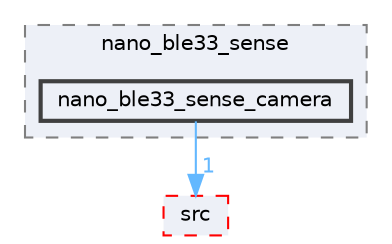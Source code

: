digraph "Face_Access_inferencing/examples/nano_ble33_sense/nano_ble33_sense_camera"
{
 // LATEX_PDF_SIZE
  bgcolor="transparent";
  edge [fontname=Helvetica,fontsize=10,labelfontname=Helvetica,labelfontsize=10];
  node [fontname=Helvetica,fontsize=10,shape=box,height=0.2,width=0.4];
  compound=true
  subgraph clusterdir_f83dbca78236457e510378740de19586 {
    graph [ bgcolor="#edf0f7", pencolor="grey50", label="nano_ble33_sense", fontname=Helvetica,fontsize=10 style="filled,dashed", URL="dir_f83dbca78236457e510378740de19586.html",tooltip=""]
  dir_cdb3ce98fdd7a609e81892d4e0bf8ede [label="nano_ble33_sense_camera", fillcolor="#edf0f7", color="grey25", style="filled,bold", URL="dir_cdb3ce98fdd7a609e81892d4e0bf8ede.html",tooltip=""];
  }
  dir_a10e16a828caf535b3ccf4484f92e610 [label="src", fillcolor="#edf0f7", color="red", style="filled,dashed", URL="dir_a10e16a828caf535b3ccf4484f92e610.html",tooltip=""];
  dir_cdb3ce98fdd7a609e81892d4e0bf8ede->dir_a10e16a828caf535b3ccf4484f92e610 [headlabel="1", labeldistance=1.5 headhref="dir_000202_000302.html" href="dir_000202_000302.html" color="steelblue1" fontcolor="steelblue1"];
}
